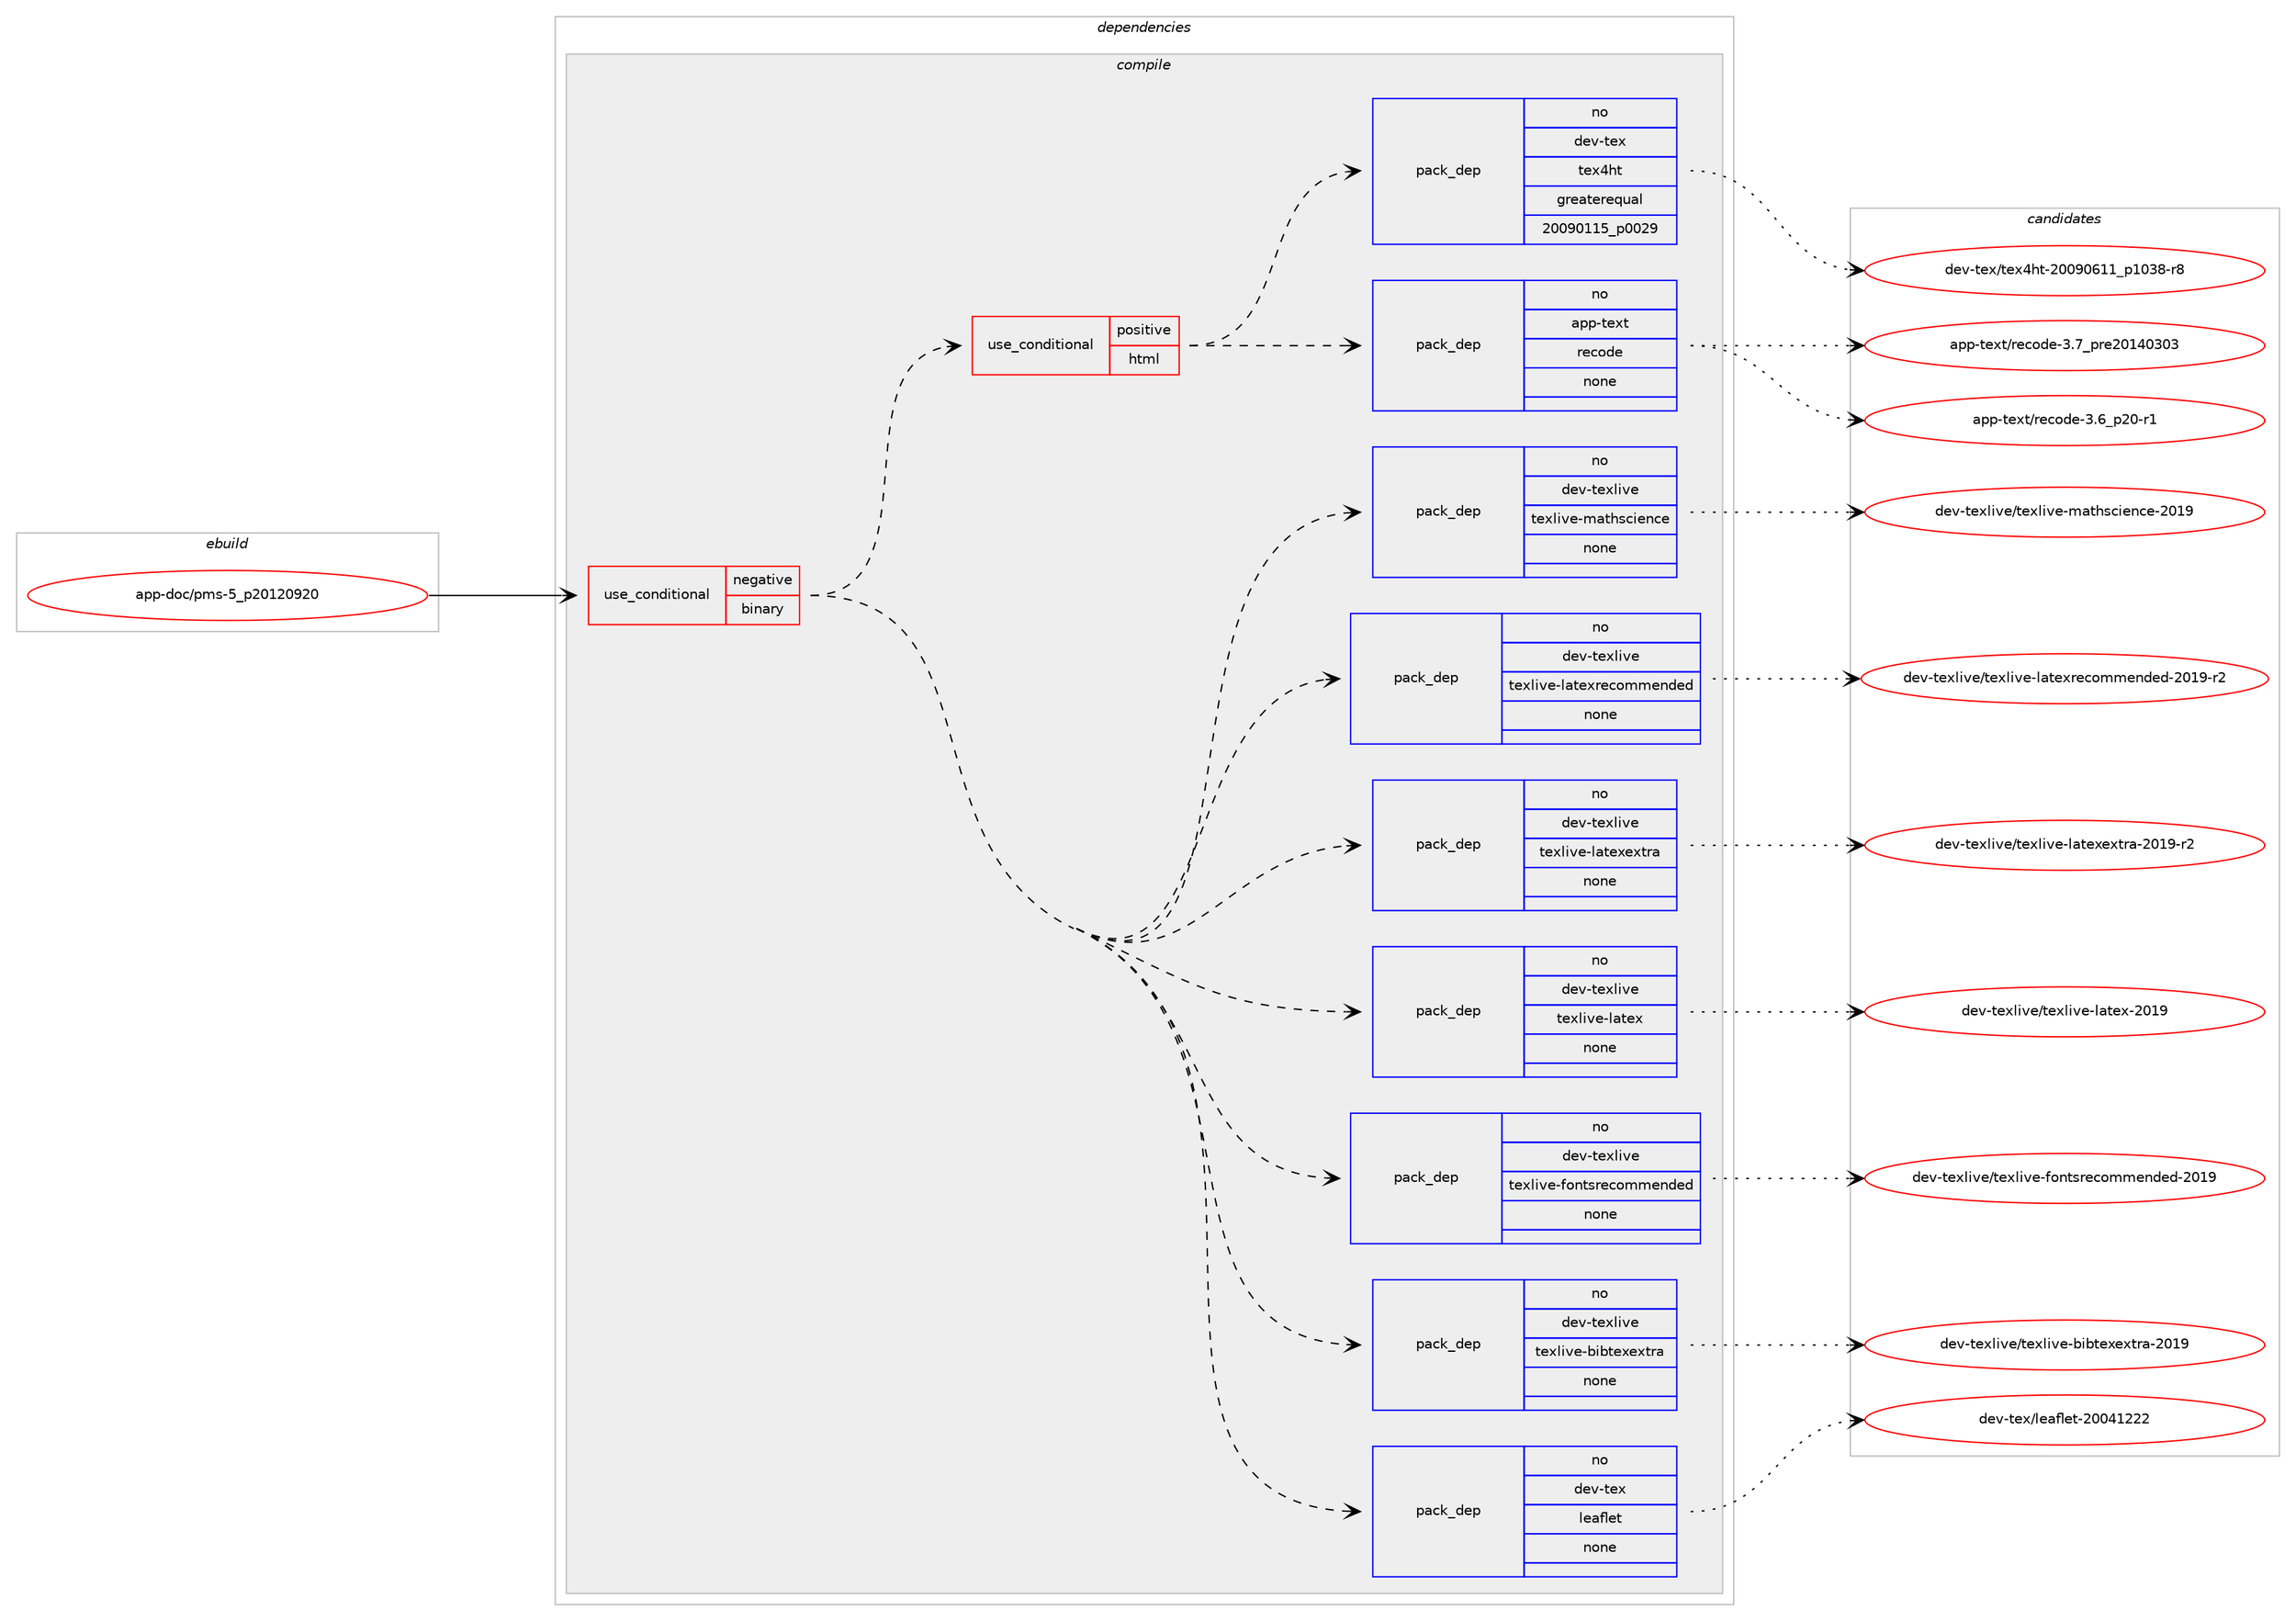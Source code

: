 digraph prolog {

# *************
# Graph options
# *************

newrank=true;
concentrate=true;
compound=true;
graph [rankdir=LR,fontname=Helvetica,fontsize=10,ranksep=1.5];#, ranksep=2.5, nodesep=0.2];
edge  [arrowhead=vee];
node  [fontname=Helvetica,fontsize=10];

# **********
# The ebuild
# **********

subgraph cluster_leftcol {
color=gray;
rank=same;
label=<<i>ebuild</i>>;
id [label="app-doc/pms-5_p20120920", color=red, width=4, href="../app-doc/pms-5_p20120920.svg"];
}

# ****************
# The dependencies
# ****************

subgraph cluster_midcol {
color=gray;
label=<<i>dependencies</i>>;
subgraph cluster_compile {
fillcolor="#eeeeee";
style=filled;
label=<<i>compile</i>>;
subgraph cond114201 {
dependency479675 [label=<<TABLE BORDER="0" CELLBORDER="1" CELLSPACING="0" CELLPADDING="4"><TR><TD ROWSPAN="3" CELLPADDING="10">use_conditional</TD></TR><TR><TD>negative</TD></TR><TR><TD>binary</TD></TR></TABLE>>, shape=none, color=red];
subgraph pack356728 {
dependency479676 [label=<<TABLE BORDER="0" CELLBORDER="1" CELLSPACING="0" CELLPADDING="4" WIDTH="220"><TR><TD ROWSPAN="6" CELLPADDING="30">pack_dep</TD></TR><TR><TD WIDTH="110">no</TD></TR><TR><TD>dev-tex</TD></TR><TR><TD>leaflet</TD></TR><TR><TD>none</TD></TR><TR><TD></TD></TR></TABLE>>, shape=none, color=blue];
}
dependency479675:e -> dependency479676:w [weight=20,style="dashed",arrowhead="vee"];
subgraph pack356729 {
dependency479677 [label=<<TABLE BORDER="0" CELLBORDER="1" CELLSPACING="0" CELLPADDING="4" WIDTH="220"><TR><TD ROWSPAN="6" CELLPADDING="30">pack_dep</TD></TR><TR><TD WIDTH="110">no</TD></TR><TR><TD>dev-texlive</TD></TR><TR><TD>texlive-bibtexextra</TD></TR><TR><TD>none</TD></TR><TR><TD></TD></TR></TABLE>>, shape=none, color=blue];
}
dependency479675:e -> dependency479677:w [weight=20,style="dashed",arrowhead="vee"];
subgraph pack356730 {
dependency479678 [label=<<TABLE BORDER="0" CELLBORDER="1" CELLSPACING="0" CELLPADDING="4" WIDTH="220"><TR><TD ROWSPAN="6" CELLPADDING="30">pack_dep</TD></TR><TR><TD WIDTH="110">no</TD></TR><TR><TD>dev-texlive</TD></TR><TR><TD>texlive-fontsrecommended</TD></TR><TR><TD>none</TD></TR><TR><TD></TD></TR></TABLE>>, shape=none, color=blue];
}
dependency479675:e -> dependency479678:w [weight=20,style="dashed",arrowhead="vee"];
subgraph pack356731 {
dependency479679 [label=<<TABLE BORDER="0" CELLBORDER="1" CELLSPACING="0" CELLPADDING="4" WIDTH="220"><TR><TD ROWSPAN="6" CELLPADDING="30">pack_dep</TD></TR><TR><TD WIDTH="110">no</TD></TR><TR><TD>dev-texlive</TD></TR><TR><TD>texlive-latex</TD></TR><TR><TD>none</TD></TR><TR><TD></TD></TR></TABLE>>, shape=none, color=blue];
}
dependency479675:e -> dependency479679:w [weight=20,style="dashed",arrowhead="vee"];
subgraph pack356732 {
dependency479680 [label=<<TABLE BORDER="0" CELLBORDER="1" CELLSPACING="0" CELLPADDING="4" WIDTH="220"><TR><TD ROWSPAN="6" CELLPADDING="30">pack_dep</TD></TR><TR><TD WIDTH="110">no</TD></TR><TR><TD>dev-texlive</TD></TR><TR><TD>texlive-latexextra</TD></TR><TR><TD>none</TD></TR><TR><TD></TD></TR></TABLE>>, shape=none, color=blue];
}
dependency479675:e -> dependency479680:w [weight=20,style="dashed",arrowhead="vee"];
subgraph pack356733 {
dependency479681 [label=<<TABLE BORDER="0" CELLBORDER="1" CELLSPACING="0" CELLPADDING="4" WIDTH="220"><TR><TD ROWSPAN="6" CELLPADDING="30">pack_dep</TD></TR><TR><TD WIDTH="110">no</TD></TR><TR><TD>dev-texlive</TD></TR><TR><TD>texlive-latexrecommended</TD></TR><TR><TD>none</TD></TR><TR><TD></TD></TR></TABLE>>, shape=none, color=blue];
}
dependency479675:e -> dependency479681:w [weight=20,style="dashed",arrowhead="vee"];
subgraph pack356734 {
dependency479682 [label=<<TABLE BORDER="0" CELLBORDER="1" CELLSPACING="0" CELLPADDING="4" WIDTH="220"><TR><TD ROWSPAN="6" CELLPADDING="30">pack_dep</TD></TR><TR><TD WIDTH="110">no</TD></TR><TR><TD>dev-texlive</TD></TR><TR><TD>texlive-mathscience</TD></TR><TR><TD>none</TD></TR><TR><TD></TD></TR></TABLE>>, shape=none, color=blue];
}
dependency479675:e -> dependency479682:w [weight=20,style="dashed",arrowhead="vee"];
subgraph cond114202 {
dependency479683 [label=<<TABLE BORDER="0" CELLBORDER="1" CELLSPACING="0" CELLPADDING="4"><TR><TD ROWSPAN="3" CELLPADDING="10">use_conditional</TD></TR><TR><TD>positive</TD></TR><TR><TD>html</TD></TR></TABLE>>, shape=none, color=red];
subgraph pack356735 {
dependency479684 [label=<<TABLE BORDER="0" CELLBORDER="1" CELLSPACING="0" CELLPADDING="4" WIDTH="220"><TR><TD ROWSPAN="6" CELLPADDING="30">pack_dep</TD></TR><TR><TD WIDTH="110">no</TD></TR><TR><TD>app-text</TD></TR><TR><TD>recode</TD></TR><TR><TD>none</TD></TR><TR><TD></TD></TR></TABLE>>, shape=none, color=blue];
}
dependency479683:e -> dependency479684:w [weight=20,style="dashed",arrowhead="vee"];
subgraph pack356736 {
dependency479685 [label=<<TABLE BORDER="0" CELLBORDER="1" CELLSPACING="0" CELLPADDING="4" WIDTH="220"><TR><TD ROWSPAN="6" CELLPADDING="30">pack_dep</TD></TR><TR><TD WIDTH="110">no</TD></TR><TR><TD>dev-tex</TD></TR><TR><TD>tex4ht</TD></TR><TR><TD>greaterequal</TD></TR><TR><TD>20090115_p0029</TD></TR></TABLE>>, shape=none, color=blue];
}
dependency479683:e -> dependency479685:w [weight=20,style="dashed",arrowhead="vee"];
}
dependency479675:e -> dependency479683:w [weight=20,style="dashed",arrowhead="vee"];
}
id:e -> dependency479675:w [weight=20,style="solid",arrowhead="vee"];
}
subgraph cluster_compileandrun {
fillcolor="#eeeeee";
style=filled;
label=<<i>compile and run</i>>;
}
subgraph cluster_run {
fillcolor="#eeeeee";
style=filled;
label=<<i>run</i>>;
}
}

# **************
# The candidates
# **************

subgraph cluster_choices {
rank=same;
color=gray;
label=<<i>candidates</i>>;

subgraph choice356728 {
color=black;
nodesep=1;
choice100101118451161011204710810197102108101116455048485249505050 [label="dev-tex/leaflet-20041222", color=red, width=4,href="../dev-tex/leaflet-20041222.svg"];
dependency479676:e -> choice100101118451161011204710810197102108101116455048485249505050:w [style=dotted,weight="100"];
}
subgraph choice356729 {
color=black;
nodesep=1;
choice1001011184511610112010810511810147116101120108105118101459810598116101120101120116114974550484957 [label="dev-texlive/texlive-bibtexextra-2019", color=red, width=4,href="../dev-texlive/texlive-bibtexextra-2019.svg"];
dependency479677:e -> choice1001011184511610112010810511810147116101120108105118101459810598116101120101120116114974550484957:w [style=dotted,weight="100"];
}
subgraph choice356730 {
color=black;
nodesep=1;
choice100101118451161011201081051181014711610112010810511810145102111110116115114101991111091091011101001011004550484957 [label="dev-texlive/texlive-fontsrecommended-2019", color=red, width=4,href="../dev-texlive/texlive-fontsrecommended-2019.svg"];
dependency479678:e -> choice100101118451161011201081051181014711610112010810511810145102111110116115114101991111091091011101001011004550484957:w [style=dotted,weight="100"];
}
subgraph choice356731 {
color=black;
nodesep=1;
choice100101118451161011201081051181014711610112010810511810145108971161011204550484957 [label="dev-texlive/texlive-latex-2019", color=red, width=4,href="../dev-texlive/texlive-latex-2019.svg"];
dependency479679:e -> choice100101118451161011201081051181014711610112010810511810145108971161011204550484957:w [style=dotted,weight="100"];
}
subgraph choice356732 {
color=black;
nodesep=1;
choice100101118451161011201081051181014711610112010810511810145108971161011201011201161149745504849574511450 [label="dev-texlive/texlive-latexextra-2019-r2", color=red, width=4,href="../dev-texlive/texlive-latexextra-2019-r2.svg"];
dependency479680:e -> choice100101118451161011201081051181014711610112010810511810145108971161011201011201161149745504849574511450:w [style=dotted,weight="100"];
}
subgraph choice356733 {
color=black;
nodesep=1;
choice100101118451161011201081051181014711610112010810511810145108971161011201141019911110910910111010010110045504849574511450 [label="dev-texlive/texlive-latexrecommended-2019-r2", color=red, width=4,href="../dev-texlive/texlive-latexrecommended-2019-r2.svg"];
dependency479681:e -> choice100101118451161011201081051181014711610112010810511810145108971161011201141019911110910910111010010110045504849574511450:w [style=dotted,weight="100"];
}
subgraph choice356734 {
color=black;
nodesep=1;
choice1001011184511610112010810511810147116101120108105118101451099711610411599105101110991014550484957 [label="dev-texlive/texlive-mathscience-2019", color=red, width=4,href="../dev-texlive/texlive-mathscience-2019.svg"];
dependency479682:e -> choice1001011184511610112010810511810147116101120108105118101451099711610411599105101110991014550484957:w [style=dotted,weight="100"];
}
subgraph choice356735 {
color=black;
nodesep=1;
choice97112112451161011201164711410199111100101455146549511250484511449 [label="app-text/recode-3.6_p20-r1", color=red, width=4,href="../app-text/recode-3.6_p20-r1.svg"];
choice9711211245116101120116471141019911110010145514655951121141015048495248514851 [label="app-text/recode-3.7_pre20140303", color=red, width=4,href="../app-text/recode-3.7_pre20140303.svg"];
dependency479684:e -> choice97112112451161011201164711410199111100101455146549511250484511449:w [style=dotted,weight="100"];
dependency479684:e -> choice9711211245116101120116471141019911110010145514655951121141015048495248514851:w [style=dotted,weight="100"];
}
subgraph choice356736 {
color=black;
nodesep=1;
choice10010111845116101120471161011205210411645504848574854494995112494851564511456 [label="dev-tex/tex4ht-20090611_p1038-r8", color=red, width=4,href="../dev-tex/tex4ht-20090611_p1038-r8.svg"];
dependency479685:e -> choice10010111845116101120471161011205210411645504848574854494995112494851564511456:w [style=dotted,weight="100"];
}
}

}
